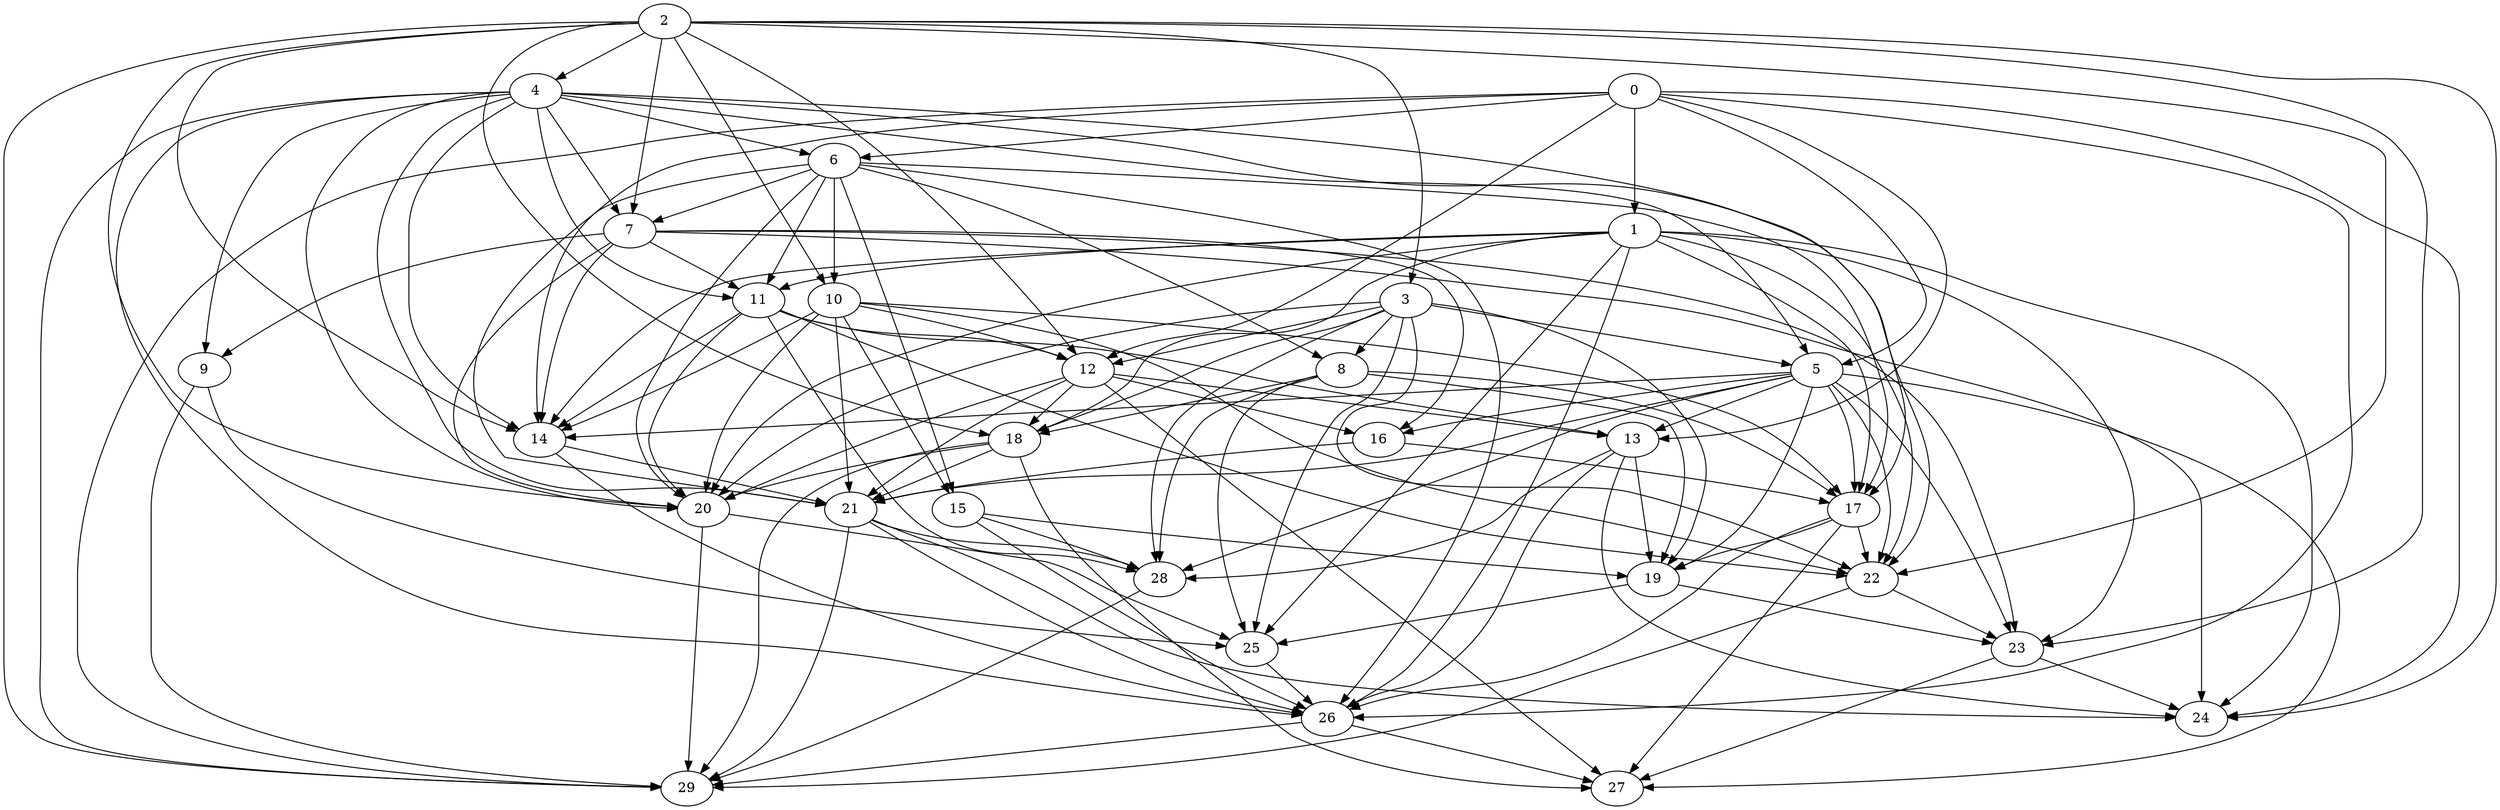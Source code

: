 digraph "Random_Nodes_30_Density_4.63_CCR_0.10_WeightType_Random" {
	graph ["Duplicate states"=0,
		GraphType=Random,
		"Max states in OPEN"=0,
		Modes="120000ms; topo-ordered tasks, ; Pruning: task equivalence, fixed order ready list, ; F-value: ; Optimisation: best schedule length (\
SL) optimisation on equal, ",
		NumberOfTasks=30,
		"Pruned using list schedule length"=1,
		"States removed from OPEN"=0,
		TargetSystem="Homogeneous-4",
		"Time to schedule (ms)"=98,
		"Total idle time"=3217,
		"Total schedule length"=3283,
		"Total sequential time"=8206,
		"Total states created"=2
	];
	2	["Finish time"=435,
		Processor=0,
		"Start time"=0,
		Weight=435];
	4	["Finish time"=773,
		Processor=0,
		"Start time"=435,
		Weight=338];
	2 -> 4	[Weight=8];
	3	["Finish time"=779,
		Processor=2,
		"Start time"=441,
		Weight=338];
	2 -> 3	[Weight=6];
	7	["Finish time"=1111,
		Processor=0,
		"Start time"=1014,
		Weight=97];
	2 -> 7	[Weight=7];
	10	["Finish time"=1262,
		Processor=1,
		"Start time"=1021,
		Weight=241];
	2 -> 10	[Weight=3];
	12	["Finish time"=1691,
		Processor=0,
		"Start time"=1546,
		Weight=145];
	2 -> 12	[Weight=6];
	18	["Finish time"=2029,
		Processor=0,
		"Start time"=1691,
		Weight=338];
	2 -> 18	[Weight=3];
	20	["Finish time"=2415,
		Processor=0,
		"Start time"=2029,
		Weight=386];
	2 -> 20	[Weight=3];
	14	["Finish time"=2131,
		Processor=1,
		"Start time"=1745,
		Weight=386];
	2 -> 14	[Weight=4];
	22	["Finish time"=2285,
		Processor=3,
		"Start time"=2140,
		Weight=145];
	2 -> 22	[Weight=4];
	23	["Finish time"=2566,
		Processor=2,
		"Start time"=2325,
		Weight=241];
	2 -> 23	[Weight=3];
	24	["Finish time"=2711,
		Processor=2,
		"Start time"=2566,
		Weight=145];
	2 -> 24	[Weight=7];
	29	["Finish time"=3144,
		Processor=1,
		"Start time"=3047,
		Weight=97];
	2 -> 29	[Weight=4];
	6	["Finish time"=1014,
		Processor=0,
		"Start time"=773,
		Weight=241];
	4 -> 6	[Weight=9];
	4 -> 7	[Weight=8];
	11	["Finish time"=1546,
		Processor=0,
		"Start time"=1111,
		Weight=435];
	4 -> 11	[Weight=9];
	5	["Finish time"=1023,
		Processor=3,
		"Start time"=782,
		Weight=241];
	4 -> 5	[Weight=9];
	17	["Finish time"=2132,
		Processor=2,
		"Start time"=1939,
		Weight=193];
	4 -> 17	[Weight=4];
	4 -> 20	[Weight=7];
	4 -> 14	[Weight=4];
	9	["Finish time"=2083,
		Processor=3,
		"Start time"=1842,
		Weight=241];
	4 -> 9	[Weight=9];
	21	["Finish time"=2469,
		Processor=1,
		"Start time"=2131,
		Weight=338];
	4 -> 21	[Weight=5];
	4 -> 22	[Weight=6];
	26	["Finish time"=3042,
		Processor=0,
		"Start time"=2801,
		Weight=241];
	4 -> 26	[Weight=5];
	4 -> 29	[Weight=10];
	0	["Finish time"=193,
		Processor=1,
		"Start time"=0,
		Weight=193];
	0 -> 6	[Weight=2];
	1	["Finish time"=531,
		Processor=1,
		"Start time"=193,
		Weight=338];
	0 -> 1	[Weight=5];
	0 -> 5	[Weight=2];
	0 -> 12	[Weight=5];
	13	["Finish time"=1842,
		Processor=3,
		"Start time"=1697,
		Weight=145];
	0 -> 13	[Weight=6];
	0 -> 14	[Weight=8];
	0 -> 26	[Weight=8];
	0 -> 24	[Weight=6];
	0 -> 29	[Weight=10];
	6 -> 7	[Weight=3];
	6 -> 11	[Weight=8];
	6 -> 10	[Weight=7];
	8	["Finish time"=1403,
		Processor=2,
		"Start time"=1017,
		Weight=386];
	6 -> 8	[Weight=3];
	15	["Finish time"=1745,
		Processor=1,
		"Start time"=1262,
		Weight=483];
	6 -> 15	[Weight=10];
	6 -> 17	[Weight=6];
	6 -> 20	[Weight=3];
	6 -> 21	[Weight=7];
	6 -> 26	[Weight=8];
	1 -> 11	[Weight=4];
	1 -> 18	[Weight=5];
	1 -> 17	[Weight=6];
	1 -> 20	[Weight=5];
	1 -> 14	[Weight=10];
	25	["Finish time"=2801,
		Processor=0,
		"Start time"=2415,
		Weight=386];
	1 -> 25	[Weight=8];
	1 -> 22	[Weight=5];
	1 -> 26	[Weight=6];
	1 -> 23	[Weight=10];
	1 -> 24	[Weight=4];
	3 -> 8	[Weight=8];
	3 -> 5	[Weight=3];
	3 -> 12	[Weight=7];
	3 -> 18	[Weight=8];
	3 -> 20	[Weight=10];
	19	["Finish time"=2325,
		Processor=2,
		"Start time"=2132,
		Weight=193];
	3 -> 19	[Weight=6];
	3 -> 25	[Weight=3];
	3 -> 22	[Weight=3];
	28	["Finish time"=2807,
		Processor=1,
		"Start time"=2469,
		Weight=338];
	3 -> 28	[Weight=9];
	7 -> 11	[Weight=2];
	16	["Finish time"=1939,
		Processor=2,
		"Start time"=1698,
		Weight=241];
	7 -> 16	[Weight=4];
	7 -> 20	[Weight=10];
	7 -> 14	[Weight=4];
	7 -> 9	[Weight=10];
	7 -> 23	[Weight=10];
	7 -> 24	[Weight=9];
	11 -> 12	[Weight=3];
	11 -> 20	[Weight=4];
	11 -> 13	[Weight=2];
	11 -> 14	[Weight=2];
	11 -> 22	[Weight=7];
	11 -> 28	[Weight=8];
	10 -> 12	[Weight=7];
	10 -> 15	[Weight=8];
	10 -> 17	[Weight=7];
	10 -> 20	[Weight=3];
	10 -> 14	[Weight=2];
	10 -> 21	[Weight=6];
	10 -> 22	[Weight=2];
	8 -> 18	[Weight=3];
	8 -> 17	[Weight=7];
	8 -> 19	[Weight=6];
	8 -> 25	[Weight=6];
	8 -> 28	[Weight=7];
	5 -> 16	[Weight=9];
	5 -> 17	[Weight=5];
	5 -> 13	[Weight=9];
	5 -> 14	[Weight=3];
	5 -> 19	[Weight=7];
	5 -> 21	[Weight=4];
	5 -> 22	[Weight=9];
	5 -> 23	[Weight=2];
	5 -> 28	[Weight=8];
	27	["Finish time"=3283,
		Processor=0,
		"Start time"=3042,
		Weight=241];
	5 -> 27	[Weight=7];
	12 -> 18	[Weight=5];
	12 -> 16	[Weight=7];
	12 -> 20	[Weight=7];
	12 -> 13	[Weight=6];
	12 -> 21	[Weight=9];
	12 -> 27	[Weight=3];
	18 -> 20	[Weight=7];
	18 -> 21	[Weight=2];
	18 -> 27	[Weight=7];
	18 -> 29	[Weight=9];
	15 -> 19	[Weight=4];
	15 -> 26	[Weight=6];
	15 -> 28	[Weight=10];
	16 -> 17	[Weight=2];
	16 -> 21	[Weight=6];
	17 -> 19	[Weight=7];
	17 -> 22	[Weight=8];
	17 -> 26	[Weight=8];
	17 -> 27	[Weight=2];
	20 -> 25	[Weight=7];
	20 -> 29	[Weight=6];
	13 -> 19	[Weight=9];
	13 -> 26	[Weight=9];
	13 -> 28	[Weight=8];
	13 -> 24	[Weight=3];
	14 -> 21	[Weight=3];
	14 -> 26	[Weight=5];
	9 -> 25	[Weight=10];
	9 -> 29	[Weight=2];
	19 -> 25	[Weight=5];
	19 -> 23	[Weight=2];
	25 -> 26	[Weight=4];
	21 -> 26	[Weight=7];
	21 -> 28	[Weight=9];
	21 -> 24	[Weight=9];
	21 -> 29	[Weight=2];
	22 -> 23	[Weight=4];
	22 -> 29	[Weight=5];
	26 -> 27	[Weight=7];
	26 -> 29	[Weight=5];
	23 -> 27	[Weight=5];
	23 -> 24	[Weight=6];
	28 -> 29	[Weight=2];
}
